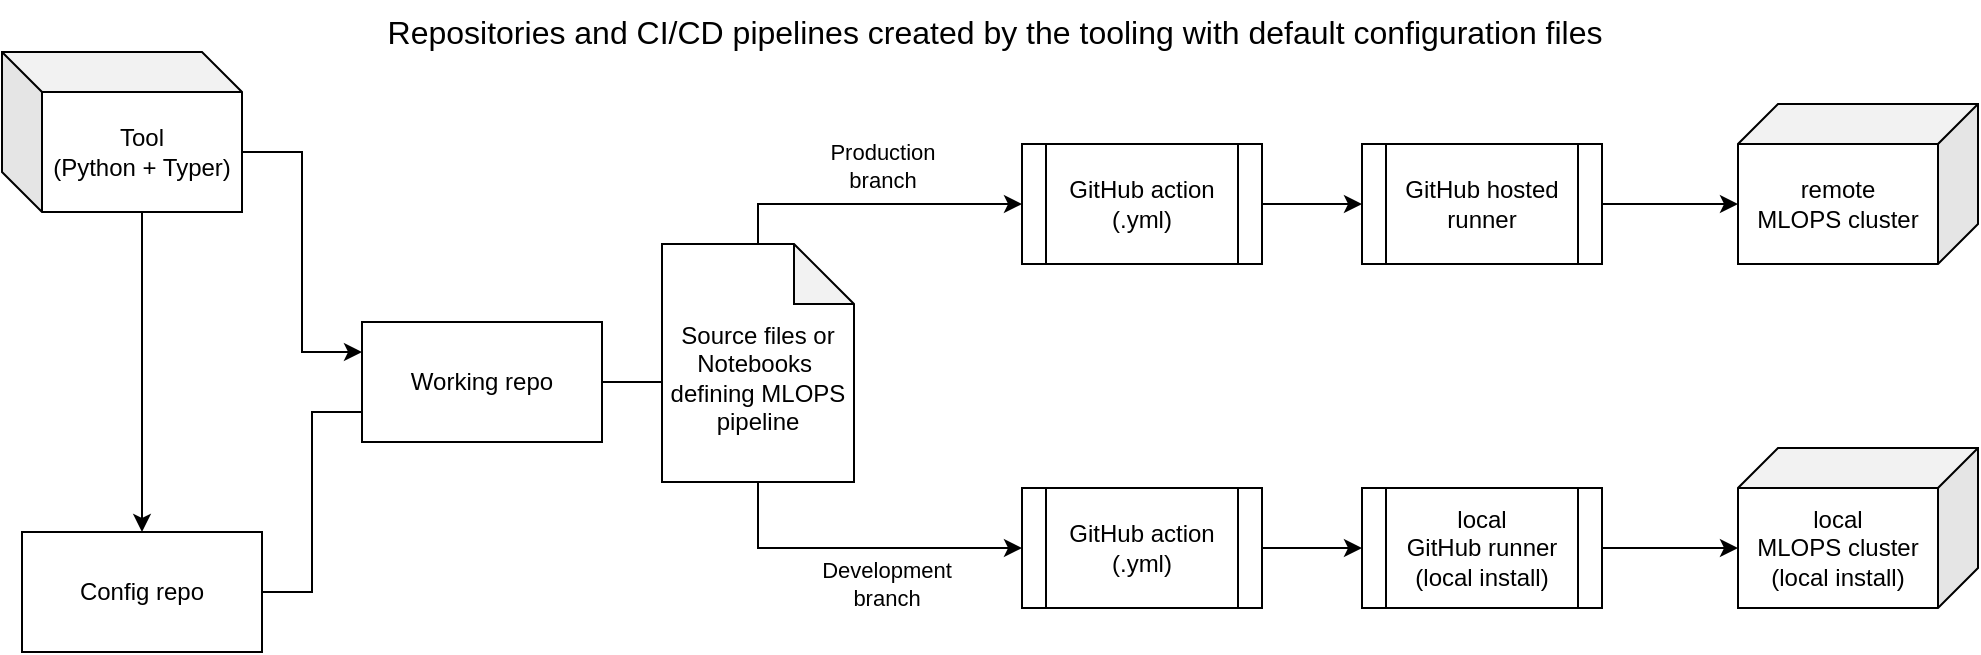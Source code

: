 <mxfile version="24.7.8">
  <diagram name="Page-1" id="9CguY9LWb4uk2jpVBCRa">
    <mxGraphModel dx="1450" dy="629" grid="0" gridSize="10" guides="1" tooltips="1" connect="1" arrows="1" fold="1" page="0" pageScale="1" pageWidth="850" pageHeight="1100" math="0" shadow="0">
      <root>
        <mxCell id="0" />
        <mxCell id="1" parent="0" />
        <mxCell id="jbWS3eqqZUePCtWVH1MQ-3" value="&lt;div&gt;local&lt;/div&gt;MLOPS cluster&lt;div&gt;(local install)&lt;/div&gt;" style="shape=cube;whiteSpace=wrap;html=1;boundedLbl=1;backgroundOutline=1;darkOpacity=0.05;darkOpacity2=0.1;flipV=0;flipH=1;" parent="1" vertex="1">
          <mxGeometry x="478" y="368" width="120" height="80" as="geometry" />
        </mxCell>
        <mxCell id="jbWS3eqqZUePCtWVH1MQ-5" value="&lt;div&gt;local&lt;/div&gt;GitHub runner&lt;div&gt;(local install)&lt;/div&gt;" style="shape=process;whiteSpace=wrap;html=1;backgroundOutline=1;" parent="1" vertex="1">
          <mxGeometry x="290" y="388" width="120" height="60" as="geometry" />
        </mxCell>
        <mxCell id="jbWS3eqqZUePCtWVH1MQ-19" style="edgeStyle=orthogonalEdgeStyle;rounded=0;orthogonalLoop=1;jettySize=auto;html=1;exitX=1;exitY=0.5;exitDx=0;exitDy=0;entryX=0;entryY=0.5;entryDx=0;entryDy=0;" parent="1" source="jbWS3eqqZUePCtWVH1MQ-6" target="jbWS3eqqZUePCtWVH1MQ-5" edge="1">
          <mxGeometry relative="1" as="geometry" />
        </mxCell>
        <mxCell id="jbWS3eqqZUePCtWVH1MQ-6" value="GitHub action&lt;div&gt;(.yml)&lt;/div&gt;" style="shape=process;whiteSpace=wrap;html=1;backgroundOutline=1;" parent="1" vertex="1">
          <mxGeometry x="120" y="388" width="120" height="60" as="geometry" />
        </mxCell>
        <mxCell id="jbWS3eqqZUePCtWVH1MQ-9" style="edgeStyle=orthogonalEdgeStyle;rounded=0;orthogonalLoop=1;jettySize=auto;html=1;exitX=0.5;exitY=0;exitDx=0;exitDy=0;exitPerimeter=0;" parent="1" source="jbWS3eqqZUePCtWVH1MQ-22" target="jbWS3eqqZUePCtWVH1MQ-7" edge="1">
          <mxGeometry relative="1" as="geometry" />
        </mxCell>
        <mxCell id="jbWS3eqqZUePCtWVH1MQ-11" value="Production&lt;div&gt;branch&lt;/div&gt;" style="edgeLabel;html=1;align=center;verticalAlign=middle;resizable=0;points=[];" parent="jbWS3eqqZUePCtWVH1MQ-9" vertex="1" connectable="0">
          <mxGeometry x="0.164" y="-2" relative="1" as="geometry">
            <mxPoint x="-7" y="-21" as="offset" />
          </mxGeometry>
        </mxCell>
        <mxCell id="jbWS3eqqZUePCtWVH1MQ-10" style="edgeStyle=orthogonalEdgeStyle;rounded=0;orthogonalLoop=1;jettySize=auto;html=1;exitX=0.5;exitY=1;exitDx=0;exitDy=0;exitPerimeter=0;entryX=0;entryY=0.5;entryDx=0;entryDy=0;" parent="1" source="jbWS3eqqZUePCtWVH1MQ-22" target="jbWS3eqqZUePCtWVH1MQ-6" edge="1">
          <mxGeometry relative="1" as="geometry" />
        </mxCell>
        <mxCell id="jbWS3eqqZUePCtWVH1MQ-12" value="Development&lt;div&gt;branch&lt;/div&gt;" style="edgeLabel;html=1;align=center;verticalAlign=middle;resizable=0;points=[];" parent="jbWS3eqqZUePCtWVH1MQ-10" vertex="1" connectable="0">
          <mxGeometry x="0.022" relative="1" as="geometry">
            <mxPoint x="12" y="18" as="offset" />
          </mxGeometry>
        </mxCell>
        <mxCell id="jbWS3eqqZUePCtWVH1MQ-8" value="Working repo" style="rounded=0;whiteSpace=wrap;html=1;" parent="1" vertex="1">
          <mxGeometry x="-210" y="305" width="120" height="60" as="geometry" />
        </mxCell>
        <mxCell id="jbWS3eqqZUePCtWVH1MQ-17" style="edgeStyle=orthogonalEdgeStyle;rounded=0;orthogonalLoop=1;jettySize=auto;html=1;exitX=1;exitY=0.5;exitDx=0;exitDy=0;entryX=0;entryY=0.75;entryDx=0;entryDy=0;endArrow=none;endFill=0;" parent="1" source="jbWS3eqqZUePCtWVH1MQ-13" target="jbWS3eqqZUePCtWVH1MQ-8" edge="1">
          <mxGeometry relative="1" as="geometry" />
        </mxCell>
        <mxCell id="jbWS3eqqZUePCtWVH1MQ-13" value="Config repo" style="rounded=0;whiteSpace=wrap;html=1;" parent="1" vertex="1">
          <mxGeometry x="-380" y="410" width="120" height="60" as="geometry" />
        </mxCell>
        <mxCell id="jbWS3eqqZUePCtWVH1MQ-15" style="edgeStyle=orthogonalEdgeStyle;rounded=0;orthogonalLoop=1;jettySize=auto;html=1;exitX=0;exitY=0;exitDx=120;exitDy=50;exitPerimeter=0;entryX=0;entryY=0.25;entryDx=0;entryDy=0;" parent="1" source="jbWS3eqqZUePCtWVH1MQ-14" target="jbWS3eqqZUePCtWVH1MQ-8" edge="1">
          <mxGeometry relative="1" as="geometry" />
        </mxCell>
        <mxCell id="jbWS3eqqZUePCtWVH1MQ-16" style="edgeStyle=orthogonalEdgeStyle;rounded=0;orthogonalLoop=1;jettySize=auto;html=1;exitX=0;exitY=0;exitDx=70;exitDy=80;exitPerimeter=0;" parent="1" source="jbWS3eqqZUePCtWVH1MQ-14" target="jbWS3eqqZUePCtWVH1MQ-13" edge="1">
          <mxGeometry relative="1" as="geometry" />
        </mxCell>
        <mxCell id="jbWS3eqqZUePCtWVH1MQ-14" value="Tool&lt;div&gt;(Python&amp;nbsp;&lt;span style=&quot;background-color: initial;&quot;&gt;+ Typer)&lt;/span&gt;&lt;/div&gt;" style="shape=cube;whiteSpace=wrap;html=1;boundedLbl=1;backgroundOutline=1;darkOpacity=0.05;darkOpacity2=0.1;" parent="1" vertex="1">
          <mxGeometry x="-390" y="170" width="120" height="80" as="geometry" />
        </mxCell>
        <mxCell id="jbWS3eqqZUePCtWVH1MQ-20" style="edgeStyle=orthogonalEdgeStyle;rounded=0;orthogonalLoop=1;jettySize=auto;html=1;exitX=1;exitY=0.5;exitDx=0;exitDy=0;entryX=0;entryY=0;entryDx=120;entryDy=50;entryPerimeter=0;" parent="1" source="jbWS3eqqZUePCtWVH1MQ-5" target="jbWS3eqqZUePCtWVH1MQ-3" edge="1">
          <mxGeometry relative="1" as="geometry" />
        </mxCell>
        <mxCell id="jbWS3eqqZUePCtWVH1MQ-22" value="&lt;div&gt;&lt;br&gt;&lt;/div&gt;Source files or Notebooks&amp;nbsp;&lt;div&gt;defining MLOPS pipeline&lt;/div&gt;" style="shape=note;whiteSpace=wrap;html=1;backgroundOutline=1;darkOpacity=0.05;" parent="1" vertex="1">
          <mxGeometry x="-60" y="266" width="96" height="119" as="geometry" />
        </mxCell>
        <mxCell id="jbWS3eqqZUePCtWVH1MQ-24" style="edgeStyle=orthogonalEdgeStyle;rounded=0;orthogonalLoop=1;jettySize=auto;html=1;exitX=1;exitY=0.5;exitDx=0;exitDy=0;entryX=0;entryY=0.5;entryDx=0;entryDy=0;entryPerimeter=0;endArrow=none;endFill=0;" parent="1" source="jbWS3eqqZUePCtWVH1MQ-8" target="jbWS3eqqZUePCtWVH1MQ-22" edge="1">
          <mxGeometry relative="1" as="geometry" />
        </mxCell>
        <mxCell id="jbWS3eqqZUePCtWVH1MQ-26" value="&lt;font style=&quot;font-size: 16px;&quot;&gt;Repositories and CI/CD pipelines created by the tooling with default configuration files&lt;/font&gt;" style="text;html=1;align=center;verticalAlign=middle;resizable=0;points=[];autosize=1;strokeColor=none;fillColor=none;" parent="1" vertex="1">
          <mxGeometry x="-207" y="144" width="625" height="31" as="geometry" />
        </mxCell>
        <mxCell id="jbWS3eqqZUePCtWVH1MQ-2" value="&lt;div&gt;remote&lt;/div&gt;MLOPS cluster" style="shape=cube;whiteSpace=wrap;html=1;boundedLbl=1;backgroundOutline=1;darkOpacity=0.05;darkOpacity2=0.1;flipH=1;" parent="1" vertex="1">
          <mxGeometry x="478" y="196" width="120" height="80" as="geometry" />
        </mxCell>
        <mxCell id="jbWS3eqqZUePCtWVH1MQ-21" style="edgeStyle=orthogonalEdgeStyle;rounded=0;orthogonalLoop=1;jettySize=auto;html=1;exitX=1;exitY=0.5;exitDx=0;exitDy=0;entryX=0;entryY=0;entryDx=120;entryDy=50;entryPerimeter=0;" parent="1" source="jbWS3eqqZUePCtWVH1MQ-4" target="jbWS3eqqZUePCtWVH1MQ-2" edge="1">
          <mxGeometry relative="1" as="geometry" />
        </mxCell>
        <mxCell id="jbWS3eqqZUePCtWVH1MQ-4" value="&lt;div&gt;GitHub hosted&lt;/div&gt;runner" style="shape=process;whiteSpace=wrap;html=1;backgroundOutline=1;" parent="1" vertex="1">
          <mxGeometry x="290" y="216" width="120" height="60" as="geometry" />
        </mxCell>
        <mxCell id="jbWS3eqqZUePCtWVH1MQ-7" value="GitHub action&lt;div&gt;(.yml)&lt;/div&gt;" style="shape=process;whiteSpace=wrap;html=1;backgroundOutline=1;" parent="1" vertex="1">
          <mxGeometry x="120" y="216" width="120" height="60" as="geometry" />
        </mxCell>
        <mxCell id="jbWS3eqqZUePCtWVH1MQ-18" style="edgeStyle=orthogonalEdgeStyle;rounded=0;orthogonalLoop=1;jettySize=auto;html=1;exitX=1;exitY=0.5;exitDx=0;exitDy=0;entryX=0;entryY=0.5;entryDx=0;entryDy=0;" parent="1" source="jbWS3eqqZUePCtWVH1MQ-7" target="jbWS3eqqZUePCtWVH1MQ-4" edge="1">
          <mxGeometry relative="1" as="geometry" />
        </mxCell>
      </root>
    </mxGraphModel>
  </diagram>
</mxfile>
